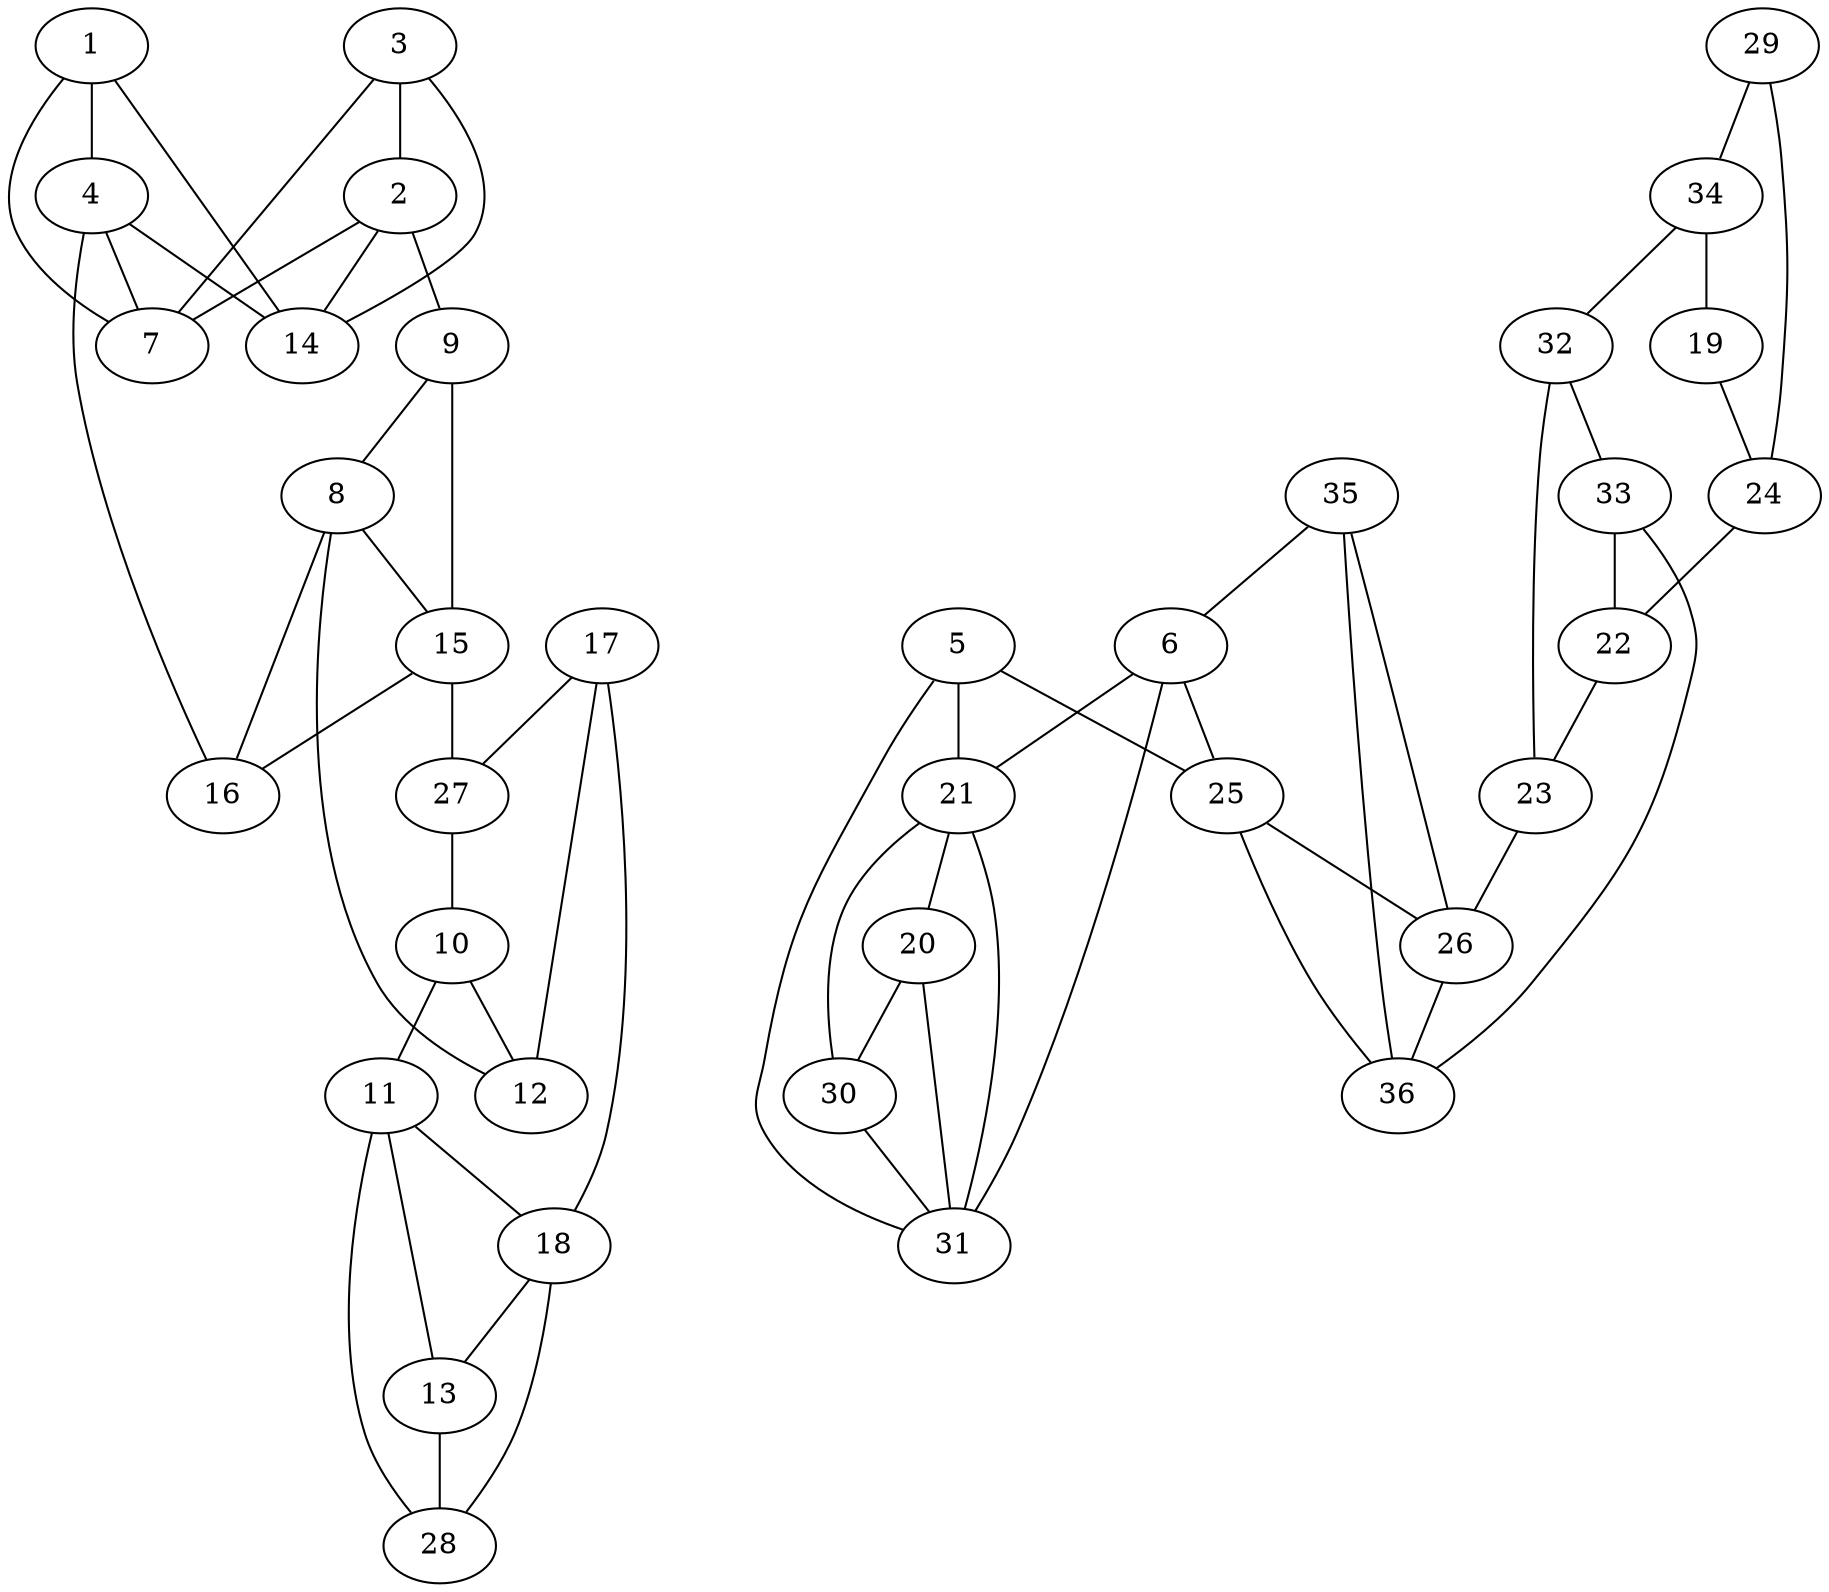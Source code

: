 graph pdb1flt {
	1	 [aaLength=8,
		sequence=PIETLVDI,
		type=0];
	4	 [aaLength=4,
		sequence=IFKP,
		type=0];
	1 -- 4	 [distance0="18.83715",
		frequency=1,
		type0=3];
	7	 [aaLength=8,
		sequence=EYPDEIEY,
		type=1];
	1 -- 7	 [distance0="18.62326",
		frequency=1,
		type0=1];
	14	 [aaLength=8,
		sequence=EYPDEIEY,
		type=1];
	1 -- 14	 [distance0="18.62326",
		frequency=1,
		type0=2];
	2	 [aaLength=4,
		sequence=IFKP,
		type=0];
	2 -- 7	 [distance0="15.9316",
		frequency=1,
		type0=1];
	9	 [aaLength=4,
		sequence=RCGG,
		type=1];
	2 -- 9	 [distance0="17.02398",
		distance1="6.0",
		frequency=2,
		type0=3,
		type1=4];
	2 -- 14	 [distance0="15.9316",
		frequency=1,
		type0=2];
	3	 [aaLength=8,
		sequence=PIETLVDI,
		type=0];
	3 -- 2	 [distance0="21.25438",
		frequency=1,
		type0=3];
	3 -- 7	 [distance0="17.91638",
		frequency=1,
		type0=1];
	3 -- 14	 [distance0="17.91638",
		distance1="2.0",
		frequency=2,
		type0=2,
		type1=4];
	4 -- 7	 [distance0="18.18692",
		frequency=1,
		type0=1];
	4 -- 14	 [distance0="18.18692",
		frequency=1,
		type0=2];
	16	 [aaLength=3,
		sequence=CGG,
		type=1];
	4 -- 16	 [distance0="7.0",
		frequency=1,
		type0=4];
	5	 [aaLength=3,
		sequence=vanDerWaals,
		type=0];
	21	 [aaLength=9,
		sequence=vanDerWaals,
		type=1];
	5 -- 21	 [distance0="20.98544",
		distance1="0.0",
		frequency=2,
		type0=1,
		type1=4];
	25	 [aaLength=4,
		sequence=vanDerWaals,
		type=1];
	5 -- 25	 [distance0="22.09952",
		frequency=1,
		type0=3];
	31	 [aaLength=8,
		sequence=vanDerWaals,
		type=1];
	5 -- 31	 [distance0="21.19879",
		frequency=1,
		type0=2];
	6	 [aaLength=3,
		sequence=vanDerWaals,
		type=0];
	6 -- 21	 [distance0="22.8386",
		frequency=1,
		type0=1];
	6 -- 25	 [distance0="23.86633",
		frequency=1,
		type0=3];
	6 -- 31	 [distance0="23.0348",
		distance1="0.0",
		frequency=2,
		type0=2,
		type1=4];
	8	 [aaLength=8,
		sequence=NDEGLECV,
		type=1];
	12	 [aaLength=7,
		sequence=TMQIMRI,
		type=1];
	8 -- 12	 [distance0="7.0",
		frequency=1,
		type0=4];
	15	 [aaLength=8,
		sequence=NDEGLECV,
		type=1];
	8 -- 15	 [distance0="0.0",
		frequency=1,
		type0=1];
	8 -- 16	 [distance0="5.0",
		frequency=1,
		type0=2];
	9 -- 8	 [distance0="6.0",
		distance1="2.0",
		frequency=2,
		type0=2,
		type1=4];
	9 -- 15	 [distance0="6.0",
		frequency=1,
		type0=3];
	10	 [aaLength=12,
		sequence=KPHQGQHIGEMS,
		type=1];
	10 -- 12	 [distance0="7.0",
		frequency=1,
		type0=2];
	11	 [aaLength=11,
		sequence=NKCECRPKKD,
		type=1];
	10 -- 11	 [distance0="4.0",
		frequency=1,
		type0=4];
	13	 [aaLength=6,
		sequence=vanDerWaals,
		type=1];
	11 -- 13	 [distance0="12.0",
		distance1="0.0",
		frequency=2,
		type0=2,
		type1=4];
	18	 [aaLength=11,
		sequence=NKCECRPKKD,
		type=1];
	11 -- 18	 [distance0="0.0",
		frequency=1,
		type0=1];
	28	 [aaLength=6,
		sequence=vanDerWaals,
		type=1];
	13 -- 28	 [distance0="0.0",
		frequency=1,
		type0=1];
	15 -- 16	 [distance0="5.0",
		frequency=1,
		type0=2];
	27	 [aaLength=7,
		sequence=TMQIMRI,
		type=1];
	15 -- 27	 [distance0="7.0",
		frequency=1,
		type0=4];
	17	 [aaLength=11,
		sequence=KPHQGQHIGEM,
		type=1];
	17 -- 12	 [distance0="7.0",
		frequency=1,
		type0=2];
	17 -- 18	 [distance0="5.0",
		frequency=1,
		type0=4];
	17 -- 27	 [distance0="7.0",
		frequency=1,
		type0=3];
	18 -- 13	 [distance0="12.0",
		frequency=1,
		type0=2];
	18 -- 28	 [distance0="0.0",
		frequency=1,
		type0=4];
	19	 [aaLength=5,
		sequence=vanDerWaals,
		type=1];
	24	 [aaLength=3,
		sequence=vanDerWaals,
		type=1];
	19 -- 24	 [distance0="10.0",
		distance1="0.0",
		frequency=2,
		type0=2,
		type1=4];
	20	 [aaLength=11,
		sequence=vanDerWaals,
		type=1];
	30	 [aaLength=11,
		sequence=vanDerWaals,
		type=1];
	20 -- 30	 [distance0="0.0",
		frequency=1,
		type0=1];
	20 -- 31	 [distance0="10.0",
		frequency=1,
		type0=2];
	21 -- 20	 [distance0="11.0",
		distance1="0.0",
		frequency=2,
		type0=2,
		type1=4];
	21 -- 30	 [distance0="11.0",
		frequency=1,
		type0=3];
	21 -- 31	 [distance0="1.0",
		frequency=1,
		type0=1];
	22	 [aaLength=4,
		sequence=vanDerWaals,
		type=1];
	23	 [aaLength=3,
		sequence=vanDerWaals,
		type=1];
	22 -- 23	 [distance0="7.0",
		distance1="0.0",
		frequency=2,
		type0=2,
		type1=4];
	26	 [aaLength=4,
		sequence=vanDerWaals,
		type=1];
	23 -- 26	 [distance0="0.0",
		frequency=1,
		type0=4];
	24 -- 22	 [distance0="0.0",
		frequency=1,
		type0=4];
	25 -- 26	 [distance0="7.0",
		frequency=1,
		type0=2];
	36	 [aaLength=4,
		sequence=vanDerWaals,
		type=1];
	26 -- 36	 [distance0="0.0",
		frequency=1,
		type0=1];
	27 -- 10	 [distance0="7.0",
		frequency=1,
		type0=2];
	28 -- 11	 [distance0="12.0",
		frequency=1,
		type0=2];
	29	 [aaLength=5,
		sequence=vanDerWaals,
		type=1];
	29 -- 24	 [distance0="10.0",
		frequency=1,
		type0=2];
	34	 [aaLength=3,
		sequence=vanDerWaals,
		type=1];
	29 -- 34	 [distance0="10.0",
		distance1="0.0",
		frequency=2,
		type0=3,
		type1=4];
	30 -- 31	 [distance0="10.0",
		frequency=1,
		type0=2];
	32	 [aaLength=5,
		sequence=vanDerWaals,
		type=1];
	32 -- 23	 [distance0="8.0",
		frequency=1,
		type0=2];
	33	 [aaLength=3,
		sequence=vanDerWaals,
		type=1];
	32 -- 33	 [distance0="8.0",
		distance1="0.0",
		frequency=2,
		type0=3,
		type1=4];
	33 -- 22	 [distance0="7.0",
		frequency=1,
		type0=2];
	33 -- 36	 [distance0="0.0",
		frequency=1,
		type0=4];
	34 -- 19	 [distance0="10.0",
		frequency=1,
		type0=2];
	34 -- 32	 [distance0="0.0",
		frequency=1,
		type0=4];
	35	 [aaLength=4,
		sequence=vanDerWaals,
		type=1];
	35 -- 6	 [distance0="0.0",
		frequency=1,
		type0=4];
	35 -- 26	 [distance0="7.0",
		frequency=1,
		type0=2];
	35 -- 36	 [distance0="7.0",
		frequency=1,
		type0=3];
	36 -- 25	 [distance0="7.0",
		frequency=1,
		type0=2];
}
